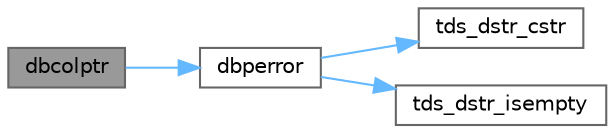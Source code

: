 digraph "dbcolptr"
{
 // LATEX_PDF_SIZE
  bgcolor="transparent";
  edge [fontname=Helvetica,fontsize=10,labelfontname=Helvetica,labelfontsize=10];
  node [fontname=Helvetica,fontsize=10,shape=box,height=0.2,width=0.4];
  rankdir="LR";
  Node1 [id="Node000001",label="dbcolptr",height=0.2,width=0.4,color="gray40", fillcolor="grey60", style="filled", fontcolor="black",tooltip="Sanity checks for column-oriented functions."];
  Node1 -> Node2 [id="edge1_Node000001_Node000002",color="steelblue1",style="solid",tooltip=" "];
  Node2 [id="Node000002",label="dbperror",height=0.2,width=0.4,color="grey40", fillcolor="white", style="filled",URL="$a00569.html#ga302a4ce6559b81808e3be51615cd1b67",tooltip="Call client-installed error handler."];
  Node2 -> Node3 [id="edge2_Node000002_Node000003",color="steelblue1",style="solid",tooltip=" "];
  Node3 [id="Node000003",label="tds_dstr_cstr",height=0.2,width=0.4,color="grey40", fillcolor="white", style="filled",URL="$a00581.html#gac536f0e4d77d3cff5702719362ec1766",tooltip="Returns a C version (NUL terminated string) of dstr."];
  Node2 -> Node4 [id="edge3_Node000002_Node000004",color="steelblue1",style="solid",tooltip=" "];
  Node4 [id="Node000004",label="tds_dstr_isempty",height=0.2,width=0.4,color="grey40", fillcolor="white", style="filled",URL="$a00581.html#ga197c6af67f2e7469d06c2aa055917b1e",tooltip="test if string is empty"];
}
